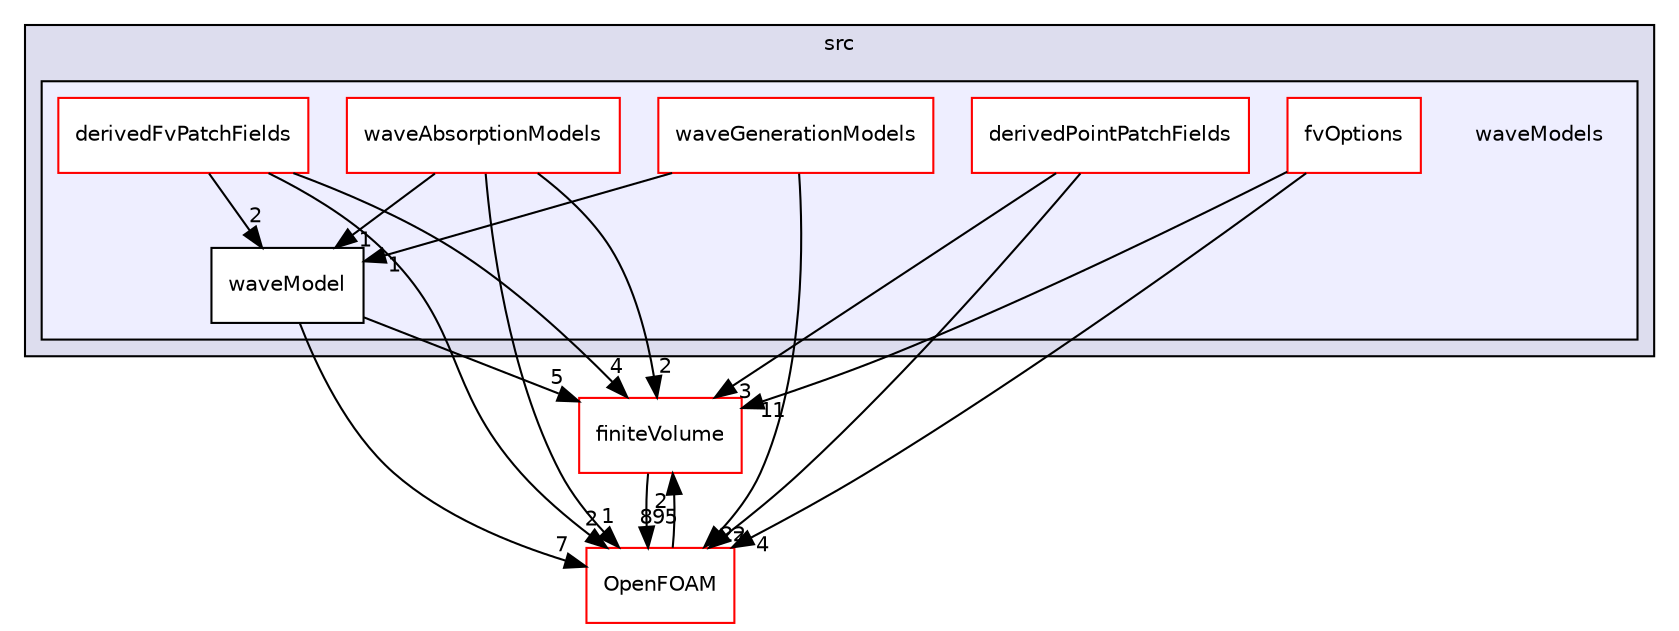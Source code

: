 digraph "src/waveModels" {
  bgcolor=transparent;
  compound=true
  node [ fontsize="10", fontname="Helvetica"];
  edge [ labelfontsize="10", labelfontname="Helvetica"];
  subgraph clusterdir_68267d1309a1af8e8297ef4c3efbcdba {
    graph [ bgcolor="#ddddee", pencolor="black", label="src" fontname="Helvetica", fontsize="10", URL="dir_68267d1309a1af8e8297ef4c3efbcdba.html"]
  subgraph clusterdir_b9a696144f82eb1e2b4c5e6b7a09e316 {
    graph [ bgcolor="#eeeeff", pencolor="black", label="" URL="dir_b9a696144f82eb1e2b4c5e6b7a09e316.html"];
    dir_b9a696144f82eb1e2b4c5e6b7a09e316 [shape=plaintext label="waveModels"];
    dir_bda3322035afb763d596c14c8a1c02e0 [shape=box label="derivedFvPatchFields" color="red" fillcolor="white" style="filled" URL="dir_bda3322035afb763d596c14c8a1c02e0.html"];
    dir_2875ebe396610ae4f9732c4f6cbf0228 [shape=box label="derivedPointPatchFields" color="red" fillcolor="white" style="filled" URL="dir_2875ebe396610ae4f9732c4f6cbf0228.html"];
    dir_b481f80ac710a1b64a0a791b4c7b5f68 [shape=box label="fvOptions" color="red" fillcolor="white" style="filled" URL="dir_b481f80ac710a1b64a0a791b4c7b5f68.html"];
    dir_812dff35fe55fedb9b36e9d6339159a2 [shape=box label="waveAbsorptionModels" color="red" fillcolor="white" style="filled" URL="dir_812dff35fe55fedb9b36e9d6339159a2.html"];
    dir_9be205fd04b1135e973d521a770c5a2c [shape=box label="waveGenerationModels" color="red" fillcolor="white" style="filled" URL="dir_9be205fd04b1135e973d521a770c5a2c.html"];
    dir_cee882d11d98834f07952dd5b2a801bf [shape=box label="waveModel" color="black" fillcolor="white" style="filled" URL="dir_cee882d11d98834f07952dd5b2a801bf.html"];
  }
  }
  dir_9bd15774b555cf7259a6fa18f99fe99b [shape=box label="finiteVolume" color="red" URL="dir_9bd15774b555cf7259a6fa18f99fe99b.html"];
  dir_c5473ff19b20e6ec4dfe5c310b3778a8 [shape=box label="OpenFOAM" color="red" URL="dir_c5473ff19b20e6ec4dfe5c310b3778a8.html"];
  dir_9bd15774b555cf7259a6fa18f99fe99b->dir_c5473ff19b20e6ec4dfe5c310b3778a8 [headlabel="895", labeldistance=1.5 headhref="dir_000814_002151.html"];
  dir_9be205fd04b1135e973d521a770c5a2c->dir_c5473ff19b20e6ec4dfe5c310b3778a8 [headlabel="22", labeldistance=1.5 headhref="dir_004125_002151.html"];
  dir_9be205fd04b1135e973d521a770c5a2c->dir_cee882d11d98834f07952dd5b2a801bf [headlabel="1", labeldistance=1.5 headhref="dir_004125_004141.html"];
  dir_2875ebe396610ae4f9732c4f6cbf0228->dir_9bd15774b555cf7259a6fa18f99fe99b [headlabel="3", labeldistance=1.5 headhref="dir_004115_000814.html"];
  dir_2875ebe396610ae4f9732c4f6cbf0228->dir_c5473ff19b20e6ec4dfe5c310b3778a8 [headlabel="7", labeldistance=1.5 headhref="dir_004115_002151.html"];
  dir_b481f80ac710a1b64a0a791b4c7b5f68->dir_9bd15774b555cf7259a6fa18f99fe99b [headlabel="11", labeldistance=1.5 headhref="dir_004117_000814.html"];
  dir_b481f80ac710a1b64a0a791b4c7b5f68->dir_c5473ff19b20e6ec4dfe5c310b3778a8 [headlabel="4", labeldistance=1.5 headhref="dir_004117_002151.html"];
  dir_812dff35fe55fedb9b36e9d6339159a2->dir_9bd15774b555cf7259a6fa18f99fe99b [headlabel="2", labeldistance=1.5 headhref="dir_004120_000814.html"];
  dir_812dff35fe55fedb9b36e9d6339159a2->dir_c5473ff19b20e6ec4dfe5c310b3778a8 [headlabel="1", labeldistance=1.5 headhref="dir_004120_002151.html"];
  dir_812dff35fe55fedb9b36e9d6339159a2->dir_cee882d11d98834f07952dd5b2a801bf [headlabel="1", labeldistance=1.5 headhref="dir_004120_004141.html"];
  dir_bda3322035afb763d596c14c8a1c02e0->dir_9bd15774b555cf7259a6fa18f99fe99b [headlabel="4", labeldistance=1.5 headhref="dir_004112_000814.html"];
  dir_bda3322035afb763d596c14c8a1c02e0->dir_c5473ff19b20e6ec4dfe5c310b3778a8 [headlabel="2", labeldistance=1.5 headhref="dir_004112_002151.html"];
  dir_bda3322035afb763d596c14c8a1c02e0->dir_cee882d11d98834f07952dd5b2a801bf [headlabel="2", labeldistance=1.5 headhref="dir_004112_004141.html"];
  dir_c5473ff19b20e6ec4dfe5c310b3778a8->dir_9bd15774b555cf7259a6fa18f99fe99b [headlabel="2", labeldistance=1.5 headhref="dir_002151_000814.html"];
  dir_cee882d11d98834f07952dd5b2a801bf->dir_9bd15774b555cf7259a6fa18f99fe99b [headlabel="5", labeldistance=1.5 headhref="dir_004141_000814.html"];
  dir_cee882d11d98834f07952dd5b2a801bf->dir_c5473ff19b20e6ec4dfe5c310b3778a8 [headlabel="7", labeldistance=1.5 headhref="dir_004141_002151.html"];
}
